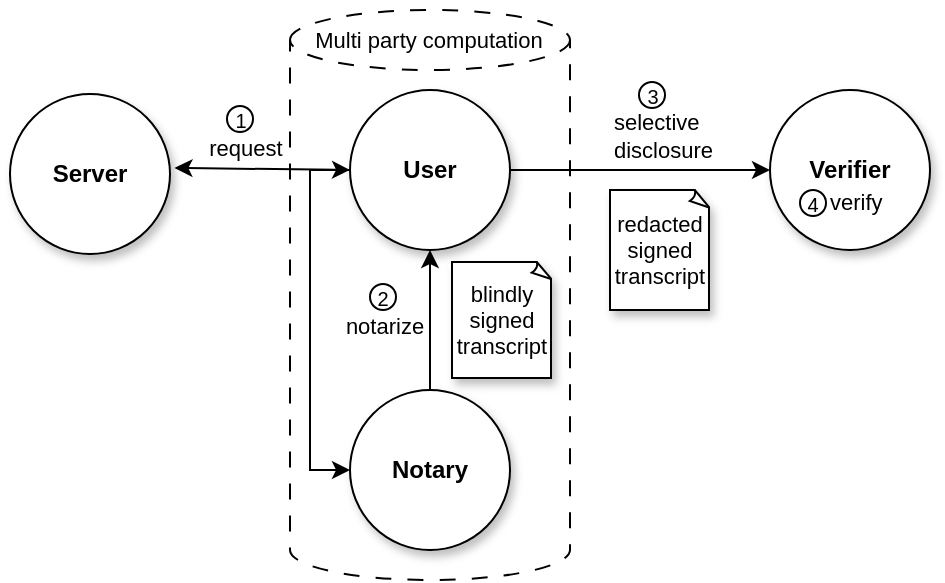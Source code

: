 <mxfile version="21.6.5" type="device">
  <diagram id="kcIGn_kX_1L25iIxUXLg" name="Page-1">
    <mxGraphModel dx="2060" dy="1200" grid="1" gridSize="10" guides="1" tooltips="1" connect="1" arrows="1" fold="1" page="1" pageScale="1" pageWidth="850" pageHeight="1100" math="0" shadow="0">
      <root>
        <mxCell id="0" />
        <mxCell id="1" parent="0" />
        <mxCell id="GdnXkJGOJiVmK7E47u4y-44" value="" style="shape=cylinder3;whiteSpace=wrap;html=1;boundedLbl=1;backgroundOutline=1;size=15;dashed=1;dashPattern=8 8;" parent="1" vertex="1">
          <mxGeometry x="170" y="220" width="140" height="285" as="geometry" />
        </mxCell>
        <mxCell id="EZAqd18MQriHtEKbU3QA-1" value="User" style="ellipse;whiteSpace=wrap;html=1;aspect=fixed;shadow=1;fontStyle=1" parent="1" vertex="1">
          <mxGeometry x="200" y="260" width="80" height="80" as="geometry" />
        </mxCell>
        <mxCell id="EZAqd18MQriHtEKbU3QA-2" value="Server" style="ellipse;whiteSpace=wrap;html=1;aspect=fixed;shadow=1;fontStyle=1" parent="1" vertex="1">
          <mxGeometry x="30" y="262" width="80" height="80" as="geometry" />
        </mxCell>
        <mxCell id="EZAqd18MQriHtEKbU3QA-3" value="Notary" style="ellipse;whiteSpace=wrap;html=1;aspect=fixed;shadow=1;fontStyle=1" parent="1" vertex="1">
          <mxGeometry x="200" y="410" width="80" height="80" as="geometry" />
        </mxCell>
        <mxCell id="GdnXkJGOJiVmK7E47u4y-40" value="blindly&lt;br&gt;signed&lt;br style=&quot;font-size: 11px;&quot;&gt;transcript" style="whiteSpace=wrap;html=1;shape=mxgraph.basic.document;fontSize=11;shadow=1;" parent="1" vertex="1">
          <mxGeometry x="251" y="346" width="50" height="58" as="geometry" />
        </mxCell>
        <mxCell id="GdnXkJGOJiVmK7E47u4y-43" value="Verifier" style="ellipse;whiteSpace=wrap;html=1;aspect=fixed;shadow=1;fontStyle=1" parent="1" vertex="1">
          <mxGeometry x="410" y="260" width="80" height="80" as="geometry" />
        </mxCell>
        <mxCell id="GdnXkJGOJiVmK7E47u4y-45" value="" style="endArrow=classic;startArrow=classic;html=1;rounded=0;entryX=0;entryY=0.5;entryDx=0;entryDy=0;exitX=1.028;exitY=0.462;exitDx=0;exitDy=0;exitPerimeter=0;" parent="1" source="EZAqd18MQriHtEKbU3QA-2" target="EZAqd18MQriHtEKbU3QA-1" edge="1">
          <mxGeometry width="50" height="50" relative="1" as="geometry">
            <mxPoint x="350" y="490" as="sourcePoint" />
            <mxPoint x="400" y="440" as="targetPoint" />
          </mxGeometry>
        </mxCell>
        <mxCell id="GdnXkJGOJiVmK7E47u4y-46" value="request" style="whiteSpace=wrap;html=1;fillColor=none;strokeColor=none;fontSize=11;" parent="1" vertex="1">
          <mxGeometry x="118" y="284" width="60" height="10" as="geometry" />
        </mxCell>
        <mxCell id="GdnXkJGOJiVmK7E47u4y-47" value="" style="endArrow=classic;html=1;rounded=0;" parent="1" source="EZAqd18MQriHtEKbU3QA-3" target="EZAqd18MQriHtEKbU3QA-1" edge="1">
          <mxGeometry width="50" height="50" relative="1" as="geometry">
            <mxPoint x="350" y="490" as="sourcePoint" />
            <mxPoint x="400" y="440" as="targetPoint" />
          </mxGeometry>
        </mxCell>
        <mxCell id="vS6lQRuDm8DtBRq3Yqvl-2" value="notarize" style="edgeLabel;html=1;align=center;verticalAlign=middle;resizable=0;points=[];" parent="GdnXkJGOJiVmK7E47u4y-47" vertex="1" connectable="0">
          <mxGeometry x="-0.06" y="2" relative="1" as="geometry">
            <mxPoint x="-21" y="1" as="offset" />
          </mxGeometry>
        </mxCell>
        <mxCell id="GdnXkJGOJiVmK7E47u4y-48" value="redacted signed&lt;br style=&quot;font-size: 11px;&quot;&gt;transcript" style="whiteSpace=wrap;html=1;shape=mxgraph.basic.document;fontSize=11;shadow=1;" parent="1" vertex="1">
          <mxGeometry x="330" y="310" width="50" height="60" as="geometry" />
        </mxCell>
        <mxCell id="GdnXkJGOJiVmK7E47u4y-49" value="" style="endArrow=classic;html=1;rounded=0;" parent="1" source="EZAqd18MQriHtEKbU3QA-1" target="GdnXkJGOJiVmK7E47u4y-43" edge="1">
          <mxGeometry width="50" height="50" relative="1" as="geometry">
            <mxPoint x="350" y="490" as="sourcePoint" />
            <mxPoint x="400" y="440" as="targetPoint" />
          </mxGeometry>
        </mxCell>
        <mxCell id="GdnXkJGOJiVmK7E47u4y-50" value="&lt;span style=&quot;font-family: Helvetica; font-size: 11px; font-style: normal; font-variant-ligatures: normal; font-variant-caps: normal; font-weight: 400; letter-spacing: normal; orphans: 2; text-align: center; text-indent: 0px; text-transform: none; widows: 2; word-spacing: 0px; -webkit-text-stroke-width: 0px; text-decoration-thickness: initial; text-decoration-style: initial; text-decoration-color: initial; float: none; display: inline !important;&quot;&gt;selective disclosure&lt;/span&gt;" style="text;whiteSpace=wrap;html=1;" parent="1" vertex="1">
          <mxGeometry x="330" y="262" width="50" height="40" as="geometry" />
        </mxCell>
        <mxCell id="GdnXkJGOJiVmK7E47u4y-53" value="&lt;span style=&quot;font-family: Helvetica; font-size: 11px; font-style: normal; font-variant-ligatures: normal; font-variant-caps: normal; font-weight: 400; letter-spacing: normal; orphans: 2; text-indent: 0px; text-transform: none; widows: 2; word-spacing: 0px; -webkit-text-stroke-width: 0px; text-decoration-thickness: initial; text-decoration-style: initial; text-decoration-color: initial; float: none; display: inline !important;&quot;&gt;Multi party computation&lt;/span&gt;" style="text;whiteSpace=wrap;html=1;align=center;verticalAlign=middle;" parent="1" vertex="1">
          <mxGeometry x="177" y="215" width="125" height="40" as="geometry" />
        </mxCell>
        <mxCell id="GdnXkJGOJiVmK7E47u4y-54" value="1" style="ellipse;whiteSpace=wrap;html=1;aspect=fixed;fontSize=10;" parent="1" vertex="1">
          <mxGeometry x="138.5" y="268" width="13" height="13" as="geometry" />
        </mxCell>
        <mxCell id="GdnXkJGOJiVmK7E47u4y-55" value="2" style="ellipse;whiteSpace=wrap;html=1;aspect=fixed;fontSize=10;" parent="1" vertex="1">
          <mxGeometry x="210" y="357" width="13" height="13" as="geometry" />
        </mxCell>
        <mxCell id="GdnXkJGOJiVmK7E47u4y-56" value="3" style="ellipse;whiteSpace=wrap;html=1;aspect=fixed;fontSize=10;" parent="1" vertex="1">
          <mxGeometry x="344.5" y="256" width="13" height="13" as="geometry" />
        </mxCell>
        <mxCell id="GdnXkJGOJiVmK7E47u4y-58" value="4" style="ellipse;whiteSpace=wrap;html=1;aspect=fixed;fontSize=10;" parent="1" vertex="1">
          <mxGeometry x="425" y="310" width="13" height="13" as="geometry" />
        </mxCell>
        <mxCell id="GdnXkJGOJiVmK7E47u4y-59" value="&lt;span style=&quot;font-family: Helvetica; font-size: 11px; font-style: normal; font-variant-ligatures: normal; font-variant-caps: normal; font-weight: 400; letter-spacing: normal; orphans: 2; text-align: center; text-indent: 0px; text-transform: none; widows: 2; word-spacing: 0px; -webkit-text-stroke-width: 0px; text-decoration-thickness: initial; text-decoration-style: initial; text-decoration-color: initial; float: none; display: inline !important;&quot;&gt;verify&lt;/span&gt;" style="text;whiteSpace=wrap;html=1;" parent="1" vertex="1">
          <mxGeometry x="438" y="302" width="40" height="20" as="geometry" />
        </mxCell>
        <mxCell id="_06KIDZZ9NYgVlEzEhfi-3" value="" style="endArrow=classic;html=1;rounded=0;entryX=0;entryY=0.5;entryDx=0;entryDy=0;edgeStyle=elbowEdgeStyle;elbow=vertical;exitX=0;exitY=0.5;exitDx=0;exitDy=0;" parent="1" source="EZAqd18MQriHtEKbU3QA-1" target="EZAqd18MQriHtEKbU3QA-3" edge="1">
          <mxGeometry width="50" height="50" relative="1" as="geometry">
            <mxPoint x="180" y="330" as="sourcePoint" />
            <mxPoint x="110" y="354" as="targetPoint" />
            <Array as="points">
              <mxPoint x="180" y="370" />
            </Array>
          </mxGeometry>
        </mxCell>
      </root>
    </mxGraphModel>
  </diagram>
</mxfile>
